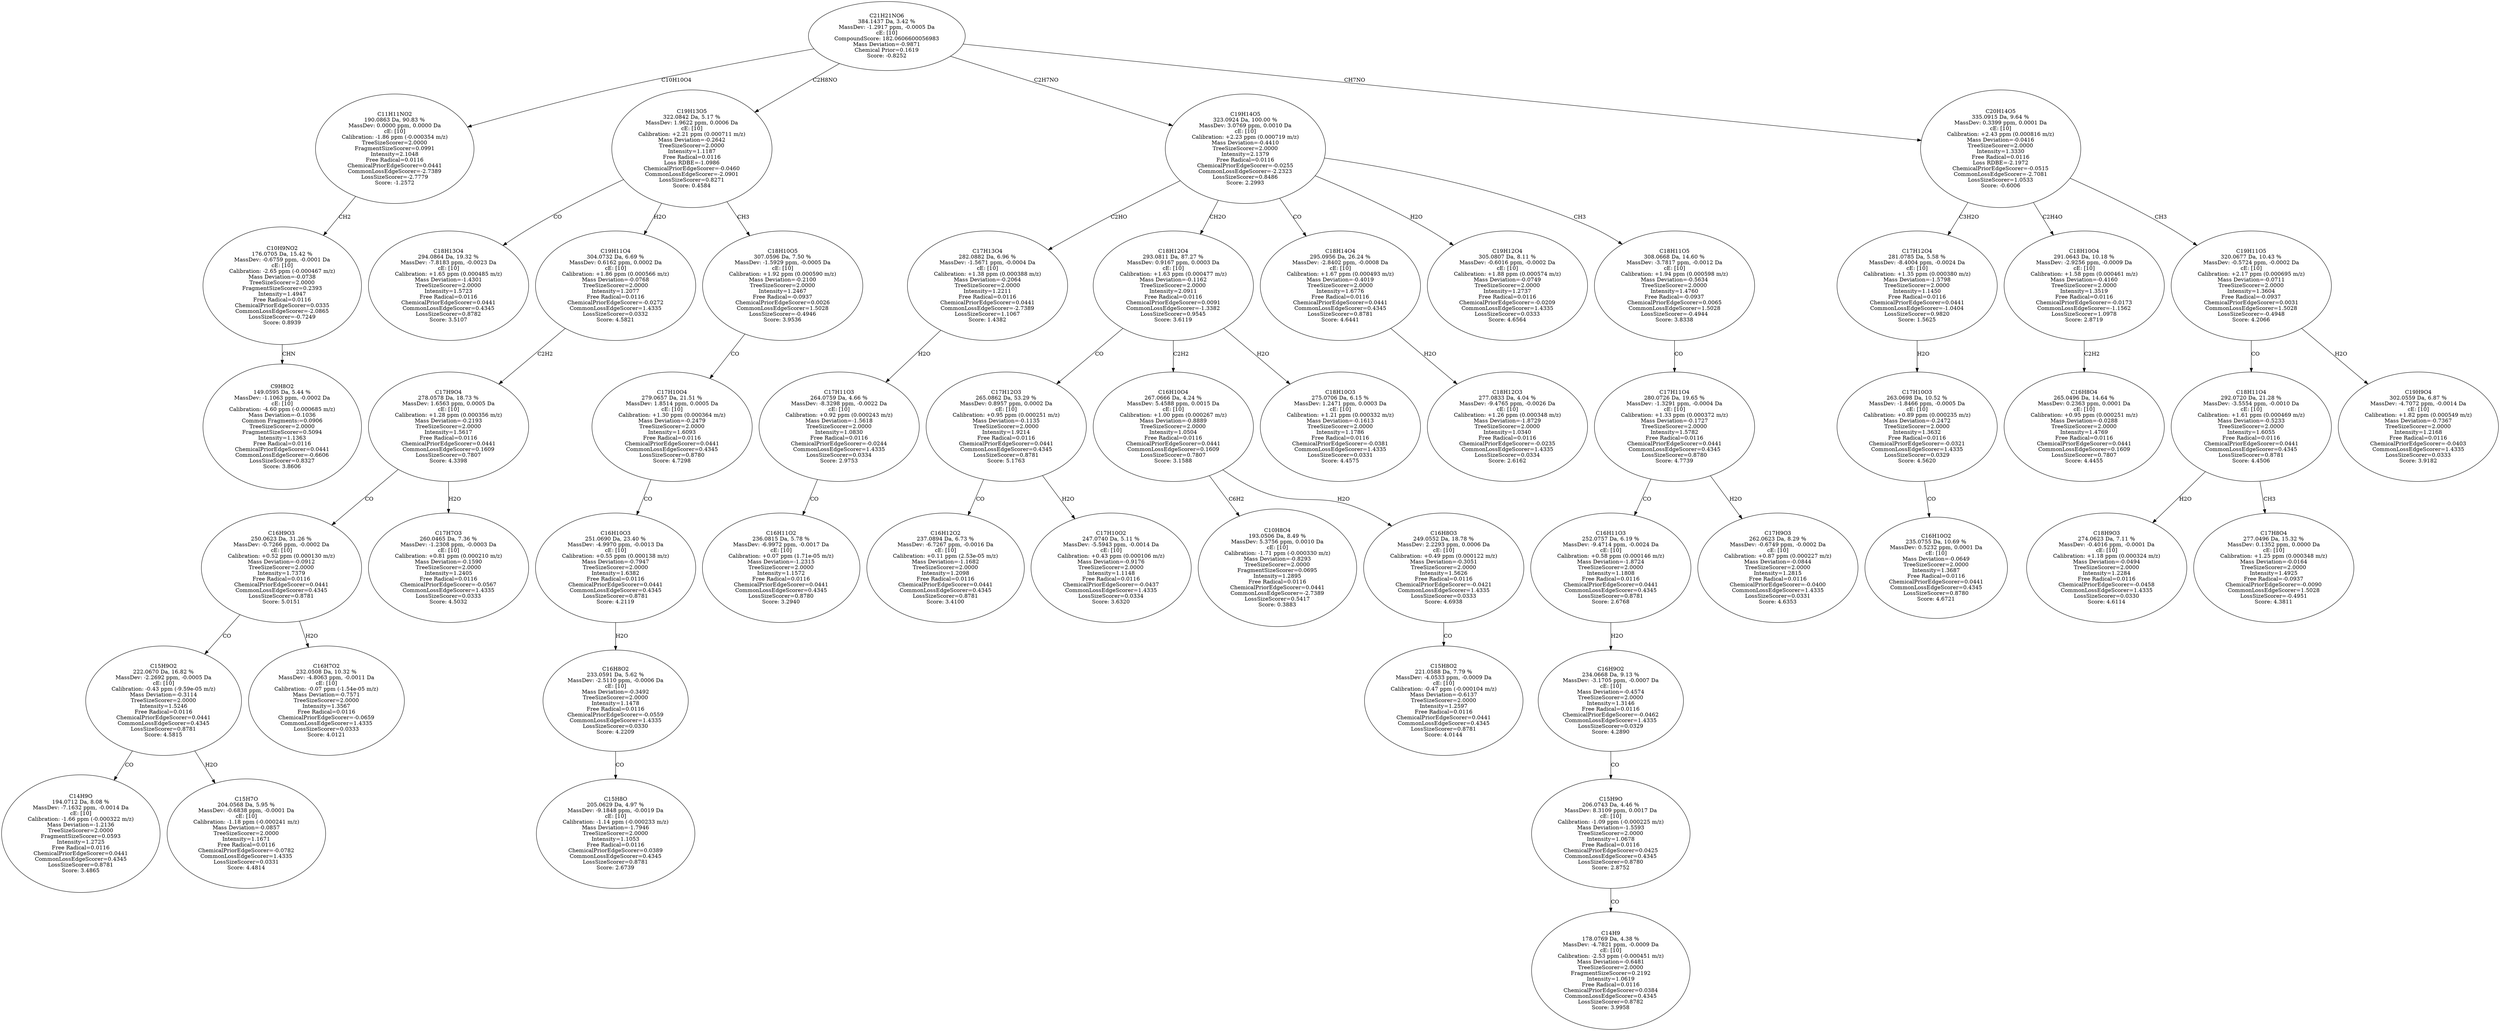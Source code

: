 strict digraph {
v1 [label="C9H8O2\n149.0595 Da, 5.44 %\nMassDev: -1.1063 ppm, -0.0002 Da\ncE: [10]\nCalibration: -4.60 ppm (-0.000685 m/z)\nMass Deviation=-0.1036\nCommon Fragments:=0.0906\nTreeSizeScorer=2.0000\nFragmentSizeScorer=0.5094\nIntensity=1.1363\nFree Radical=0.0116\nChemicalPriorEdgeScorer=0.0441\nCommonLossEdgeScorer=-0.6606\nLossSizeScorer=0.8327\nScore: 3.8606"];
v2 [label="C10H9NO2\n176.0705 Da, 15.42 %\nMassDev: -0.6759 ppm, -0.0001 Da\ncE: [10]\nCalibration: -2.65 ppm (-0.000467 m/z)\nMass Deviation=-0.0738\nTreeSizeScorer=2.0000\nFragmentSizeScorer=0.2393\nIntensity=1.4947\nFree Radical=0.0116\nChemicalPriorEdgeScorer=0.0335\nCommonLossEdgeScorer=-2.0865\nLossSizeScorer=-0.7249\nScore: 0.8939"];
v3 [label="C11H11NO2\n190.0863 Da, 90.83 %\nMassDev: 0.0000 ppm, 0.0000 Da\ncE: [10]\nCalibration: -1.86 ppm (-0.000354 m/z)\nTreeSizeScorer=2.0000\nFragmentSizeScorer=0.0991\nIntensity=2.1048\nFree Radical=0.0116\nChemicalPriorEdgeScorer=0.0441\nCommonLossEdgeScorer=-2.7389\nLossSizeScorer=-2.7779\nScore: -1.2572"];
v4 [label="C18H13O4\n294.0864 Da, 19.32 %\nMassDev: -7.8183 ppm, -0.0023 Da\ncE: [10]\nCalibration: +1.65 ppm (0.000485 m/z)\nMass Deviation=-1.4301\nTreeSizeScorer=2.0000\nIntensity=1.5723\nFree Radical=0.0116\nChemicalPriorEdgeScorer=0.0441\nCommonLossEdgeScorer=0.4345\nLossSizeScorer=0.8782\nScore: 3.5107"];
v5 [label="C14H9O\n194.0712 Da, 8.08 %\nMassDev: -7.1632 ppm, -0.0014 Da\ncE: [10]\nCalibration: -1.66 ppm (-0.000322 m/z)\nMass Deviation=-1.2136\nTreeSizeScorer=2.0000\nFragmentSizeScorer=0.0593\nIntensity=1.2725\nFree Radical=0.0116\nChemicalPriorEdgeScorer=0.0441\nCommonLossEdgeScorer=0.4345\nLossSizeScorer=0.8781\nScore: 3.4865"];
v6 [label="C15H7O\n204.0568 Da, 5.95 %\nMassDev: -0.6838 ppm, -0.0001 Da\ncE: [10]\nCalibration: -1.18 ppm (-0.000241 m/z)\nMass Deviation=-0.0857\nTreeSizeScorer=2.0000\nIntensity=1.1671\nFree Radical=0.0116\nChemicalPriorEdgeScorer=-0.0782\nCommonLossEdgeScorer=1.4335\nLossSizeScorer=0.0331\nScore: 4.4814"];
v7 [label="C15H9O2\n222.0670 Da, 16.82 %\nMassDev: -2.2692 ppm, -0.0005 Da\ncE: [10]\nCalibration: -0.43 ppm (-9.59e-05 m/z)\nMass Deviation=-0.3114\nTreeSizeScorer=2.0000\nIntensity=1.5246\nFree Radical=0.0116\nChemicalPriorEdgeScorer=0.0441\nCommonLossEdgeScorer=0.4345\nLossSizeScorer=0.8781\nScore: 4.5815"];
v8 [label="C16H7O2\n232.0508 Da, 10.32 %\nMassDev: -4.8063 ppm, -0.0011 Da\ncE: [10]\nCalibration: -0.07 ppm (-1.54e-05 m/z)\nMass Deviation=-0.7571\nTreeSizeScorer=2.0000\nIntensity=1.3567\nFree Radical=0.0116\nChemicalPriorEdgeScorer=-0.0659\nCommonLossEdgeScorer=1.4335\nLossSizeScorer=0.0333\nScore: 4.0121"];
v9 [label="C16H9O3\n250.0623 Da, 31.26 %\nMassDev: -0.7266 ppm, -0.0002 Da\ncE: [10]\nCalibration: +0.52 ppm (0.000130 m/z)\nMass Deviation=-0.0912\nTreeSizeScorer=2.0000\nIntensity=1.7379\nFree Radical=0.0116\nChemicalPriorEdgeScorer=0.0441\nCommonLossEdgeScorer=0.4345\nLossSizeScorer=0.8781\nScore: 5.0151"];
v10 [label="C17H7O3\n260.0465 Da, 7.36 %\nMassDev: -1.2308 ppm, -0.0003 Da\ncE: [10]\nCalibration: +0.81 ppm (0.000210 m/z)\nMass Deviation=-0.1590\nTreeSizeScorer=2.0000\nIntensity=1.2405\nFree Radical=0.0116\nChemicalPriorEdgeScorer=-0.0567\nCommonLossEdgeScorer=1.4335\nLossSizeScorer=0.0333\nScore: 4.5032"];
v11 [label="C17H9O4\n278.0578 Da, 18.73 %\nMassDev: 1.6563 ppm, 0.0005 Da\ncE: [10]\nCalibration: +1.28 ppm (0.000356 m/z)\nMass Deviation=-0.2193\nTreeSizeScorer=2.0000\nIntensity=1.5617\nFree Radical=0.0116\nChemicalPriorEdgeScorer=0.0441\nCommonLossEdgeScorer=0.1609\nLossSizeScorer=0.7807\nScore: 4.3398"];
v12 [label="C19H11O4\n304.0732 Da, 6.69 %\nMassDev: 0.6162 ppm, 0.0002 Da\ncE: [10]\nCalibration: +1.86 ppm (0.000566 m/z)\nMass Deviation=-0.0768\nTreeSizeScorer=2.0000\nIntensity=1.2077\nFree Radical=0.0116\nChemicalPriorEdgeScorer=-0.0272\nCommonLossEdgeScorer=1.4335\nLossSizeScorer=0.0332\nScore: 4.5821"];
v13 [label="C15H8O\n205.0629 Da, 4.97 %\nMassDev: -9.1848 ppm, -0.0019 Da\ncE: [10]\nCalibration: -1.14 ppm (-0.000233 m/z)\nMass Deviation=-1.7946\nTreeSizeScorer=2.0000\nIntensity=1.1053\nFree Radical=0.0116\nChemicalPriorEdgeScorer=0.0389\nCommonLossEdgeScorer=0.4345\nLossSizeScorer=0.8781\nScore: 2.6739"];
v14 [label="C16H8O2\n233.0591 Da, 5.62 %\nMassDev: -2.5110 ppm, -0.0006 Da\ncE: [10]\nMass Deviation=-0.3492\nTreeSizeScorer=2.0000\nIntensity=1.1478\nFree Radical=0.0116\nChemicalPriorEdgeScorer=-0.0559\nCommonLossEdgeScorer=1.4335\nLossSizeScorer=0.0330\nScore: 4.2209"];
v15 [label="C16H10O3\n251.0690 Da, 23.40 %\nMassDev: -4.9970 ppm, -0.0013 Da\ncE: [10]\nCalibration: +0.55 ppm (0.000138 m/z)\nMass Deviation=-0.7947\nTreeSizeScorer=2.0000\nIntensity=1.6382\nFree Radical=0.0116\nChemicalPriorEdgeScorer=0.0441\nCommonLossEdgeScorer=0.4345\nLossSizeScorer=0.8781\nScore: 4.2119"];
v16 [label="C17H10O4\n279.0657 Da, 21.51 %\nMassDev: 1.8514 ppm, 0.0005 Da\ncE: [10]\nCalibration: +1.30 ppm (0.000364 m/z)\nMass Deviation=-0.2479\nTreeSizeScorer=2.0000\nIntensity=1.6093\nFree Radical=0.0116\nChemicalPriorEdgeScorer=0.0441\nCommonLossEdgeScorer=0.4345\nLossSizeScorer=0.8780\nScore: 4.7298"];
v17 [label="C18H10O5\n307.0596 Da, 7.50 %\nMassDev: -1.5929 ppm, -0.0005 Da\ncE: [10]\nCalibration: +1.92 ppm (0.000590 m/z)\nMass Deviation=-0.2100\nTreeSizeScorer=2.0000\nIntensity=1.2467\nFree Radical=-0.0937\nChemicalPriorEdgeScorer=0.0026\nCommonLossEdgeScorer=1.5028\nLossSizeScorer=-0.4946\nScore: 3.9536"];
v18 [label="C19H13O5\n322.0842 Da, 5.17 %\nMassDev: 1.9622 ppm, 0.0006 Da\ncE: [10]\nCalibration: +2.21 ppm (0.000711 m/z)\nMass Deviation=-0.2642\nTreeSizeScorer=2.0000\nIntensity=1.1187\nFree Radical=0.0116\nLoss RDBE=-1.0986\nChemicalPriorEdgeScorer=-0.0460\nCommonLossEdgeScorer=-2.0901\nLossSizeScorer=0.8271\nScore: 0.4584"];
v19 [label="C16H11O2\n236.0815 Da, 5.78 %\nMassDev: -6.9972 ppm, -0.0017 Da\ncE: [10]\nCalibration: +0.07 ppm (1.71e-05 m/z)\nMass Deviation=-1.2315\nTreeSizeScorer=2.0000\nIntensity=1.1572\nFree Radical=0.0116\nChemicalPriorEdgeScorer=0.0441\nCommonLossEdgeScorer=0.4345\nLossSizeScorer=0.8780\nScore: 3.2940"];
v20 [label="C17H11O3\n264.0759 Da, 4.66 %\nMassDev: -8.3298 ppm, -0.0022 Da\ncE: [10]\nCalibration: +0.92 ppm (0.000243 m/z)\nMass Deviation=-1.5618\nTreeSizeScorer=2.0000\nIntensity=1.0830\nFree Radical=0.0116\nChemicalPriorEdgeScorer=-0.0244\nCommonLossEdgeScorer=1.4335\nLossSizeScorer=0.0334\nScore: 2.9753"];
v21 [label="C17H13O4\n282.0882 Da, 6.96 %\nMassDev: -1.5671 ppm, -0.0004 Da\ncE: [10]\nCalibration: +1.38 ppm (0.000388 m/z)\nMass Deviation=-0.2064\nTreeSizeScorer=2.0000\nIntensity=1.2211\nFree Radical=0.0116\nChemicalPriorEdgeScorer=0.0441\nCommonLossEdgeScorer=-2.7389\nLossSizeScorer=1.1067\nScore: 1.4382"];
v22 [label="C16H12O2\n237.0894 Da, 6.73 %\nMassDev: -6.7267 ppm, -0.0016 Da\ncE: [10]\nCalibration: +0.11 ppm (2.53e-05 m/z)\nMass Deviation=-1.1682\nTreeSizeScorer=2.0000\nIntensity=1.2098\nFree Radical=0.0116\nChemicalPriorEdgeScorer=0.0441\nCommonLossEdgeScorer=0.4345\nLossSizeScorer=0.8781\nScore: 3.4100"];
v23 [label="C17H10O2\n247.0740 Da, 5.11 %\nMassDev: -5.5943 ppm, -0.0014 Da\ncE: [10]\nCalibration: +0.43 ppm (0.000106 m/z)\nMass Deviation=-0.9176\nTreeSizeScorer=2.0000\nIntensity=1.1148\nFree Radical=0.0116\nChemicalPriorEdgeScorer=-0.0437\nCommonLossEdgeScorer=1.4335\nLossSizeScorer=0.0334\nScore: 3.6320"];
v24 [label="C17H12O3\n265.0862 Da, 53.29 %\nMassDev: 0.8957 ppm, 0.0002 Da\ncE: [10]\nCalibration: +0.95 ppm (0.000251 m/z)\nMass Deviation=-0.1135\nTreeSizeScorer=2.0000\nIntensity=1.9214\nFree Radical=0.0116\nChemicalPriorEdgeScorer=0.0441\nCommonLossEdgeScorer=0.4345\nLossSizeScorer=0.8781\nScore: 5.1763"];
v25 [label="C10H8O4\n193.0506 Da, 8.49 %\nMassDev: 5.3756 ppm, 0.0010 Da\ncE: [10]\nCalibration: -1.71 ppm (-0.000330 m/z)\nMass Deviation=-0.8293\nTreeSizeScorer=2.0000\nFragmentSizeScorer=0.0695\nIntensity=1.2895\nFree Radical=0.0116\nChemicalPriorEdgeScorer=0.0441\nCommonLossEdgeScorer=-2.7389\nLossSizeScorer=0.5417\nScore: 0.3883"];
v26 [label="C15H8O2\n221.0588 Da, 7.79 %\nMassDev: -4.0533 ppm, -0.0009 Da\ncE: [10]\nCalibration: -0.47 ppm (-0.000104 m/z)\nMass Deviation=-0.6137\nTreeSizeScorer=2.0000\nIntensity=1.2597\nFree Radical=0.0116\nChemicalPriorEdgeScorer=0.0441\nCommonLossEdgeScorer=0.4345\nLossSizeScorer=0.8781\nScore: 4.0144"];
v27 [label="C16H8O3\n249.0552 Da, 18.78 %\nMassDev: 2.2293 ppm, 0.0006 Da\ncE: [10]\nCalibration: +0.49 ppm (0.000122 m/z)\nMass Deviation=-0.3051\nTreeSizeScorer=2.0000\nIntensity=1.5626\nFree Radical=0.0116\nChemicalPriorEdgeScorer=-0.0421\nCommonLossEdgeScorer=1.4335\nLossSizeScorer=0.0333\nScore: 4.6938"];
v28 [label="C16H10O4\n267.0666 Da, 4.24 %\nMassDev: 5.4588 ppm, 0.0015 Da\ncE: [10]\nCalibration: +1.00 ppm (0.000267 m/z)\nMass Deviation=-0.8889\nTreeSizeScorer=2.0000\nIntensity=1.0504\nFree Radical=0.0116\nChemicalPriorEdgeScorer=0.0441\nCommonLossEdgeScorer=0.1609\nLossSizeScorer=0.7807\nScore: 3.1588"];
v29 [label="C18H10O3\n275.0706 Da, 6.15 %\nMassDev: 1.2471 ppm, 0.0003 Da\ncE: [10]\nCalibration: +1.21 ppm (0.000332 m/z)\nMass Deviation=-0.1613\nTreeSizeScorer=2.0000\nIntensity=1.1786\nFree Radical=0.0116\nChemicalPriorEdgeScorer=-0.0381\nCommonLossEdgeScorer=1.4335\nLossSizeScorer=0.0331\nScore: 4.4575"];
v30 [label="C18H12O4\n293.0811 Da, 87.27 %\nMassDev: 0.9167 ppm, 0.0003 Da\ncE: [10]\nCalibration: +1.63 ppm (0.000477 m/z)\nMass Deviation=-0.1162\nTreeSizeScorer=2.0000\nIntensity=2.0911\nFree Radical=0.0116\nChemicalPriorEdgeScorer=0.0091\nCommonLossEdgeScorer=-1.3382\nLossSizeScorer=0.9545\nScore: 3.6119"];
v31 [label="C18H12O3\n277.0833 Da, 4.04 %\nMassDev: -9.4765 ppm, -0.0026 Da\ncE: [10]\nCalibration: +1.26 ppm (0.000348 m/z)\nMass Deviation=-1.8729\nTreeSizeScorer=2.0000\nIntensity=1.0340\nFree Radical=0.0116\nChemicalPriorEdgeScorer=-0.0235\nCommonLossEdgeScorer=1.4335\nLossSizeScorer=0.0334\nScore: 2.6162"];
v32 [label="C18H14O4\n295.0956 Da, 26.24 %\nMassDev: -2.8402 ppm, -0.0008 Da\ncE: [10]\nCalibration: +1.67 ppm (0.000493 m/z)\nMass Deviation=-0.4019\nTreeSizeScorer=2.0000\nIntensity=1.6776\nFree Radical=0.0116\nChemicalPriorEdgeScorer=0.0441\nCommonLossEdgeScorer=0.4345\nLossSizeScorer=0.8781\nScore: 4.6441"];
v33 [label="C19H12O4\n305.0807 Da, 8.11 %\nMassDev: -0.6016 ppm, -0.0002 Da\ncE: [10]\nCalibration: +1.88 ppm (0.000574 m/z)\nMass Deviation=-0.0749\nTreeSizeScorer=2.0000\nIntensity=1.2737\nFree Radical=0.0116\nChemicalPriorEdgeScorer=-0.0209\nCommonLossEdgeScorer=1.4335\nLossSizeScorer=0.0333\nScore: 4.6564"];
v34 [label="C14H9\n178.0769 Da, 4.38 %\nMassDev: -4.7821 ppm, -0.0009 Da\ncE: [10]\nCalibration: -2.53 ppm (-0.000451 m/z)\nMass Deviation=-0.6481\nTreeSizeScorer=2.0000\nFragmentSizeScorer=0.2192\nIntensity=1.0619\nFree Radical=0.0116\nChemicalPriorEdgeScorer=0.0384\nCommonLossEdgeScorer=0.4345\nLossSizeScorer=0.8782\nScore: 3.9958"];
v35 [label="C15H9O\n206.0743 Da, 4.46 %\nMassDev: 8.3109 ppm, 0.0017 Da\ncE: [10]\nCalibration: -1.09 ppm (-0.000225 m/z)\nMass Deviation=-1.5593\nTreeSizeScorer=2.0000\nIntensity=1.0678\nFree Radical=0.0116\nChemicalPriorEdgeScorer=0.0425\nCommonLossEdgeScorer=0.4345\nLossSizeScorer=0.8780\nScore: 2.8752"];
v36 [label="C16H9O2\n234.0668 Da, 9.13 %\nMassDev: -3.1705 ppm, -0.0007 Da\ncE: [10]\nMass Deviation=-0.4574\nTreeSizeScorer=2.0000\nIntensity=1.3146\nFree Radical=0.0116\nChemicalPriorEdgeScorer=-0.0462\nCommonLossEdgeScorer=1.4335\nLossSizeScorer=0.0329\nScore: 4.2890"];
v37 [label="C16H11O3\n252.0757 Da, 6.19 %\nMassDev: -9.4714 ppm, -0.0024 Da\ncE: [10]\nCalibration: +0.58 ppm (0.000146 m/z)\nMass Deviation=-1.8724\nTreeSizeScorer=2.0000\nIntensity=1.1808\nFree Radical=0.0116\nChemicalPriorEdgeScorer=0.0441\nCommonLossEdgeScorer=0.4345\nLossSizeScorer=0.8781\nScore: 2.6768"];
v38 [label="C17H9O3\n262.0623 Da, 8.29 %\nMassDev: -0.6749 ppm, -0.0002 Da\ncE: [10]\nCalibration: +0.87 ppm (0.000227 m/z)\nMass Deviation=-0.0844\nTreeSizeScorer=2.0000\nIntensity=1.2815\nFree Radical=0.0116\nChemicalPriorEdgeScorer=-0.0400\nCommonLossEdgeScorer=1.4335\nLossSizeScorer=0.0331\nScore: 4.6353"];
v39 [label="C17H11O4\n280.0726 Da, 19.65 %\nMassDev: -1.3291 ppm, -0.0004 Da\ncE: [10]\nCalibration: +1.33 ppm (0.000372 m/z)\nMass Deviation=-0.1727\nTreeSizeScorer=2.0000\nIntensity=1.5782\nFree Radical=0.0116\nChemicalPriorEdgeScorer=0.0441\nCommonLossEdgeScorer=0.4345\nLossSizeScorer=0.8780\nScore: 4.7739"];
v40 [label="C18H11O5\n308.0668 Da, 14.60 %\nMassDev: -3.7817 ppm, -0.0012 Da\ncE: [10]\nCalibration: +1.94 ppm (0.000598 m/z)\nMass Deviation=-0.5634\nTreeSizeScorer=2.0000\nIntensity=1.4760\nFree Radical=-0.0937\nChemicalPriorEdgeScorer=0.0065\nCommonLossEdgeScorer=1.5028\nLossSizeScorer=-0.4944\nScore: 3.8338"];
v41 [label="C19H14O5\n323.0924 Da, 100.00 %\nMassDev: 3.0769 ppm, 0.0010 Da\ncE: [10]\nCalibration: +2.23 ppm (0.000719 m/z)\nMass Deviation=-0.4410\nTreeSizeScorer=2.0000\nIntensity=2.1379\nFree Radical=0.0116\nChemicalPriorEdgeScorer=-0.0255\nCommonLossEdgeScorer=-2.2323\nLossSizeScorer=0.8486\nScore: 2.2993"];
v42 [label="C16H10O2\n235.0755 Da, 10.69 %\nMassDev: 0.5232 ppm, 0.0001 Da\ncE: [10]\nMass Deviation=-0.0649\nTreeSizeScorer=2.0000\nIntensity=1.3687\nFree Radical=0.0116\nChemicalPriorEdgeScorer=0.0441\nCommonLossEdgeScorer=0.4345\nLossSizeScorer=0.8780\nScore: 4.6721"];
v43 [label="C17H10O3\n263.0698 Da, 10.52 %\nMassDev: -1.8466 ppm, -0.0005 Da\ncE: [10]\nCalibration: +0.89 ppm (0.000235 m/z)\nMass Deviation=-0.2472\nTreeSizeScorer=2.0000\nIntensity=1.3632\nFree Radical=0.0116\nChemicalPriorEdgeScorer=-0.0321\nCommonLossEdgeScorer=1.4335\nLossSizeScorer=0.0329\nScore: 4.5620"];
v44 [label="C17H12O4\n281.0785 Da, 5.58 %\nMassDev: -8.4004 ppm, -0.0024 Da\ncE: [10]\nCalibration: +1.35 ppm (0.000380 m/z)\nMass Deviation=-1.5798\nTreeSizeScorer=2.0000\nIntensity=1.1450\nFree Radical=0.0116\nChemicalPriorEdgeScorer=0.0441\nCommonLossEdgeScorer=-1.0404\nLossSizeScorer=0.9820\nScore: 1.5625"];
v45 [label="C16H8O4\n265.0496 Da, 14.64 %\nMassDev: 0.2363 ppm, 0.0001 Da\ncE: [10]\nCalibration: +0.95 ppm (0.000251 m/z)\nMass Deviation=-0.0288\nTreeSizeScorer=2.0000\nIntensity=1.4769\nFree Radical=0.0116\nChemicalPriorEdgeScorer=0.0441\nCommonLossEdgeScorer=0.1609\nLossSizeScorer=0.7807\nScore: 4.4455"];
v46 [label="C18H10O4\n291.0643 Da, 10.18 %\nMassDev: -2.9256 ppm, -0.0009 Da\ncE: [10]\nCalibration: +1.58 ppm (0.000461 m/z)\nMass Deviation=-0.4160\nTreeSizeScorer=2.0000\nIntensity=1.3519\nFree Radical=0.0116\nChemicalPriorEdgeScorer=-0.0173\nCommonLossEdgeScorer=-1.1562\nLossSizeScorer=1.0978\nScore: 2.8719"];
v47 [label="C18H9O3\n274.0623 Da, 7.11 %\nMassDev: -0.4016 ppm, -0.0001 Da\ncE: [10]\nCalibration: +1.18 ppm (0.000324 m/z)\nMass Deviation=-0.0494\nTreeSizeScorer=2.0000\nIntensity=1.2284\nFree Radical=0.0116\nChemicalPriorEdgeScorer=-0.0458\nCommonLossEdgeScorer=1.4335\nLossSizeScorer=0.0330\nScore: 4.6114"];
v48 [label="C17H8O4\n277.0496 Da, 15.32 %\nMassDev: 0.1352 ppm, 0.0000 Da\ncE: [10]\nCalibration: +1.25 ppm (0.000348 m/z)\nMass Deviation=-0.0164\nTreeSizeScorer=2.0000\nIntensity=1.4925\nFree Radical=-0.0937\nChemicalPriorEdgeScorer=-0.0090\nCommonLossEdgeScorer=1.5028\nLossSizeScorer=-0.4951\nScore: 4.3811"];
v49 [label="C18H11O4\n292.0720 Da, 21.28 %\nMassDev: -3.5554 ppm, -0.0010 Da\ncE: [10]\nCalibration: +1.61 ppm (0.000469 m/z)\nMass Deviation=-0.5233\nTreeSizeScorer=2.0000\nIntensity=1.6055\nFree Radical=0.0116\nChemicalPriorEdgeScorer=0.0441\nCommonLossEdgeScorer=0.4345\nLossSizeScorer=0.8781\nScore: 4.4506"];
v50 [label="C19H9O4\n302.0559 Da, 6.87 %\nMassDev: -4.7072 ppm, -0.0014 Da\ncE: [10]\nCalibration: +1.82 ppm (0.000549 m/z)\nMass Deviation=-0.7367\nTreeSizeScorer=2.0000\nIntensity=1.2168\nFree Radical=0.0116\nChemicalPriorEdgeScorer=-0.0403\nCommonLossEdgeScorer=1.4335\nLossSizeScorer=0.0333\nScore: 3.9182"];
v51 [label="C19H11O5\n320.0677 Da, 10.43 %\nMassDev: -0.5724 ppm, -0.0002 Da\ncE: [10]\nCalibration: +2.17 ppm (0.000695 m/z)\nMass Deviation=-0.0711\nTreeSizeScorer=2.0000\nIntensity=1.3604\nFree Radical=-0.0937\nChemicalPriorEdgeScorer=0.0031\nCommonLossEdgeScorer=1.5028\nLossSizeScorer=-0.4948\nScore: 4.2066"];
v52 [label="C20H14O5\n335.0915 Da, 9.64 %\nMassDev: 0.3399 ppm, 0.0001 Da\ncE: [10]\nCalibration: +2.43 ppm (0.000816 m/z)\nMass Deviation=-0.0416\nTreeSizeScorer=2.0000\nIntensity=1.3330\nFree Radical=0.0116\nLoss RDBE=-2.1972\nChemicalPriorEdgeScorer=-0.0515\nCommonLossEdgeScorer=-2.7081\nLossSizeScorer=1.0533\nScore: -0.6006"];
v53 [label="C21H21NO6\n384.1437 Da, 3.42 %\nMassDev: -1.2917 ppm, -0.0005 Da\ncE: [10]\nCompoundScore: 182.0606600056983\nMass Deviation=-0.9871\nChemical Prior=0.1619\nScore: -0.8252"];
v2 -> v1 [label="CHN"];
v3 -> v2 [label="CH2"];
v53 -> v3 [label="C10H10O4"];
v18 -> v4 [label="CO"];
v7 -> v5 [label="CO"];
v7 -> v6 [label="H2O"];
v9 -> v7 [label="CO"];
v9 -> v8 [label="H2O"];
v11 -> v9 [label="CO"];
v11 -> v10 [label="H2O"];
v12 -> v11 [label="C2H2"];
v18 -> v12 [label="H2O"];
v14 -> v13 [label="CO"];
v15 -> v14 [label="H2O"];
v16 -> v15 [label="CO"];
v17 -> v16 [label="CO"];
v18 -> v17 [label="CH3"];
v53 -> v18 [label="C2H8NO"];
v20 -> v19 [label="CO"];
v21 -> v20 [label="H2O"];
v41 -> v21 [label="C2HO"];
v24 -> v22 [label="CO"];
v24 -> v23 [label="H2O"];
v30 -> v24 [label="CO"];
v28 -> v25 [label="C6H2"];
v27 -> v26 [label="CO"];
v28 -> v27 [label="H2O"];
v30 -> v28 [label="C2H2"];
v30 -> v29 [label="H2O"];
v41 -> v30 [label="CH2O"];
v32 -> v31 [label="H2O"];
v41 -> v32 [label="CO"];
v41 -> v33 [label="H2O"];
v35 -> v34 [label="CO"];
v36 -> v35 [label="CO"];
v37 -> v36 [label="H2O"];
v39 -> v37 [label="CO"];
v39 -> v38 [label="H2O"];
v40 -> v39 [label="CO"];
v41 -> v40 [label="CH3"];
v53 -> v41 [label="C2H7NO"];
v43 -> v42 [label="CO"];
v44 -> v43 [label="H2O"];
v52 -> v44 [label="C3H2O"];
v46 -> v45 [label="C2H2"];
v52 -> v46 [label="C2H4O"];
v49 -> v47 [label="H2O"];
v49 -> v48 [label="CH3"];
v51 -> v49 [label="CO"];
v51 -> v50 [label="H2O"];
v52 -> v51 [label="CH3"];
v53 -> v52 [label="CH7NO"];
}
